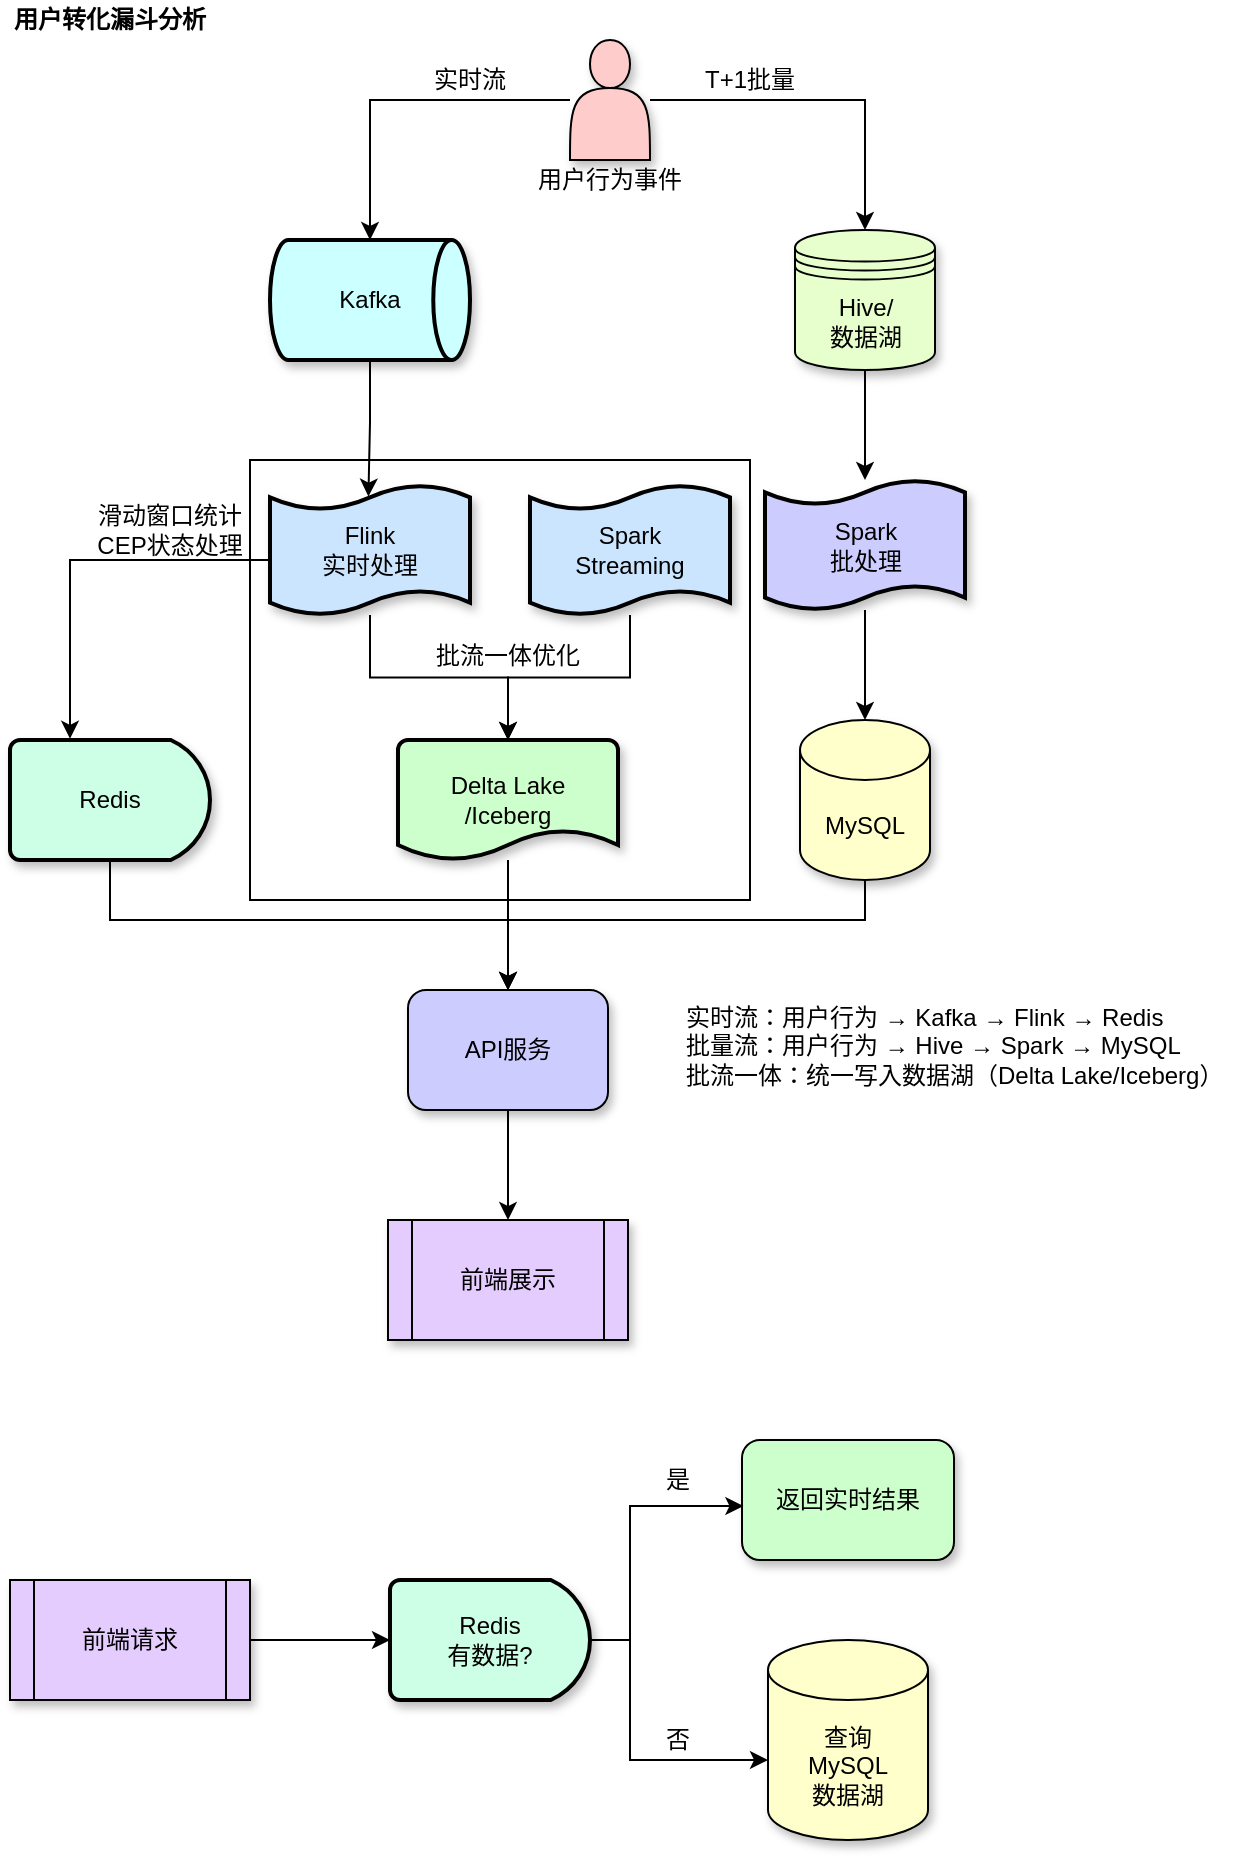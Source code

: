 <mxfile version="28.1.0">
  <diagram name="第 1 页" id="unw2pIpm1u2xaM8AWevN">
    <mxGraphModel dx="1210" dy="534" grid="1" gridSize="10" guides="1" tooltips="1" connect="1" arrows="1" fold="1" page="1" pageScale="1" pageWidth="827" pageHeight="1169" math="0" shadow="0">
      <root>
        <mxCell id="0" />
        <mxCell id="1" parent="0" />
        <mxCell id="BVc5Ka0B3RSAzYxD8DZn-48" value="&lt;div&gt;实时流：用户行为 → Kafka → Flink → Redis&lt;/div&gt;&lt;div&gt;批量流：用户行为 → Hive → Spark → MySQL&lt;/div&gt;&lt;div&gt;批流一体：统一写入数据湖（Delta Lake/Iceberg）&lt;/div&gt;" style="text;strokeColor=none;align=left;fillColor=none;html=1;verticalAlign=middle;whiteSpace=wrap;rounded=0;" parent="1" vertex="1">
          <mxGeometry x="446" y="560" width="280" height="45" as="geometry" />
        </mxCell>
        <mxCell id="EotSLe7ySS3_-DJEFnJH-3" value="" style="group" vertex="1" connectable="0" parent="1">
          <mxGeometry x="110" y="80" width="477.5" height="650" as="geometry" />
        </mxCell>
        <mxCell id="BVc5Ka0B3RSAzYxD8DZn-46" value="" style="rounded=0;whiteSpace=wrap;html=1;" parent="EotSLe7ySS3_-DJEFnJH-3" vertex="1">
          <mxGeometry x="120" y="210" width="250" height="220" as="geometry" />
        </mxCell>
        <mxCell id="BVc5Ka0B3RSAzYxD8DZn-14" style="edgeStyle=orthogonalEdgeStyle;rounded=0;orthogonalLoop=1;jettySize=auto;html=1;" parent="EotSLe7ySS3_-DJEFnJH-3" source="BVc5Ka0B3RSAzYxD8DZn-1" target="BVc5Ka0B3RSAzYxD8DZn-2" edge="1">
          <mxGeometry relative="1" as="geometry" />
        </mxCell>
        <mxCell id="BVc5Ka0B3RSAzYxD8DZn-15" style="edgeStyle=orthogonalEdgeStyle;rounded=0;orthogonalLoop=1;jettySize=auto;html=1;entryX=0.5;entryY=0;entryDx=0;entryDy=0;" parent="EotSLe7ySS3_-DJEFnJH-3" source="BVc5Ka0B3RSAzYxD8DZn-1" target="BVc5Ka0B3RSAzYxD8DZn-3" edge="1">
          <mxGeometry relative="1" as="geometry" />
        </mxCell>
        <mxCell id="BVc5Ka0B3RSAzYxD8DZn-1" value="" style="shape=actor;whiteSpace=wrap;html=1;fillColor=#FFCCCC;shadow=1;" parent="EotSLe7ySS3_-DJEFnJH-3" vertex="1">
          <mxGeometry x="280" width="40" height="60" as="geometry" />
        </mxCell>
        <mxCell id="BVc5Ka0B3RSAzYxD8DZn-2" value="Kafka" style="strokeWidth=2;html=1;shape=mxgraph.flowchart.direct_data;whiteSpace=wrap;shadow=1;fillColor=#CCFFFF;" parent="EotSLe7ySS3_-DJEFnJH-3" vertex="1">
          <mxGeometry x="130" y="100" width="100" height="60" as="geometry" />
        </mxCell>
        <mxCell id="BVc5Ka0B3RSAzYxD8DZn-18" style="edgeStyle=orthogonalEdgeStyle;rounded=0;orthogonalLoop=1;jettySize=auto;html=1;" parent="EotSLe7ySS3_-DJEFnJH-3" source="BVc5Ka0B3RSAzYxD8DZn-3" target="BVc5Ka0B3RSAzYxD8DZn-12" edge="1">
          <mxGeometry relative="1" as="geometry" />
        </mxCell>
        <mxCell id="BVc5Ka0B3RSAzYxD8DZn-3" value="Hive/&lt;div&gt;数据湖&lt;/div&gt;" style="shape=datastore;whiteSpace=wrap;html=1;fillColor=#E6FFCC;shadow=1;" parent="EotSLe7ySS3_-DJEFnJH-3" vertex="1">
          <mxGeometry x="392.5" y="95" width="70" height="70" as="geometry" />
        </mxCell>
        <mxCell id="BVc5Ka0B3RSAzYxD8DZn-6" value="Spark&lt;br&gt;Streaming" style="shape=tape;whiteSpace=wrap;html=1;strokeWidth=2;size=0.19;fillColor=#CCE5FF;shadow=1;" parent="EotSLe7ySS3_-DJEFnJH-3" vertex="1">
          <mxGeometry x="260" y="222.5" width="100" height="65" as="geometry" />
        </mxCell>
        <mxCell id="BVc5Ka0B3RSAzYxD8DZn-7" value="&lt;span style=&quot;text-wrap: nowrap;&quot;&gt;Flink&lt;br&gt;实时处理&lt;/span&gt;" style="shape=tape;whiteSpace=wrap;html=1;strokeWidth=2;size=0.19;fillColor=#CCE5FF;shadow=1;" parent="EotSLe7ySS3_-DJEFnJH-3" vertex="1">
          <mxGeometry x="130" y="222.5" width="100" height="65" as="geometry" />
        </mxCell>
        <mxCell id="BVc5Ka0B3RSAzYxD8DZn-8" value="Delta Lake&lt;br&gt;/Iceberg" style="strokeWidth=2;html=1;shape=mxgraph.flowchart.document2;whiteSpace=wrap;size=0.25;fillColor=#CCFFCC;shadow=1;" parent="EotSLe7ySS3_-DJEFnJH-3" vertex="1">
          <mxGeometry x="194" y="350" width="110" height="60" as="geometry" />
        </mxCell>
        <mxCell id="BVc5Ka0B3RSAzYxD8DZn-41" style="edgeStyle=orthogonalEdgeStyle;rounded=0;orthogonalLoop=1;jettySize=auto;html=1;entryX=0.5;entryY=0;entryDx=0;entryDy=0;" parent="EotSLe7ySS3_-DJEFnJH-3" source="BVc5Ka0B3RSAzYxD8DZn-10" target="BVc5Ka0B3RSAzYxD8DZn-11" edge="1">
          <mxGeometry relative="1" as="geometry" />
        </mxCell>
        <mxCell id="BVc5Ka0B3RSAzYxD8DZn-10" value="API服务" style="rounded=1;whiteSpace=wrap;html=1;fillColor=#CCCCFF;shadow=1;" parent="EotSLe7ySS3_-DJEFnJH-3" vertex="1">
          <mxGeometry x="199" y="475" width="100" height="60" as="geometry" />
        </mxCell>
        <mxCell id="BVc5Ka0B3RSAzYxD8DZn-11" value="前端展示" style="shape=process;whiteSpace=wrap;html=1;backgroundOutline=1;shadow=1;fillColor=#E5CCFF;" parent="EotSLe7ySS3_-DJEFnJH-3" vertex="1">
          <mxGeometry x="189" y="590" width="120" height="60" as="geometry" />
        </mxCell>
        <mxCell id="BVc5Ka0B3RSAzYxD8DZn-12" value="Spark&lt;br&gt;批处理" style="shape=tape;whiteSpace=wrap;html=1;strokeWidth=2;size=0.19;fillColor=#CCCCFF;shadow=1;" parent="EotSLe7ySS3_-DJEFnJH-3" vertex="1">
          <mxGeometry x="377.5" y="220" width="100" height="65" as="geometry" />
        </mxCell>
        <mxCell id="BVc5Ka0B3RSAzYxD8DZn-35" style="edgeStyle=orthogonalEdgeStyle;rounded=0;orthogonalLoop=1;jettySize=auto;html=1;entryX=0.5;entryY=0;entryDx=0;entryDy=0;" parent="EotSLe7ySS3_-DJEFnJH-3" source="BVc5Ka0B3RSAzYxD8DZn-13" target="BVc5Ka0B3RSAzYxD8DZn-10" edge="1">
          <mxGeometry relative="1" as="geometry">
            <Array as="points">
              <mxPoint x="428" y="440" />
              <mxPoint x="249" y="440" />
            </Array>
          </mxGeometry>
        </mxCell>
        <mxCell id="BVc5Ka0B3RSAzYxD8DZn-13" value="MySQL" style="shape=cylinder3;whiteSpace=wrap;html=1;boundedLbl=1;backgroundOutline=1;size=15;fillColor=#FFFFCC;shadow=1;" parent="EotSLe7ySS3_-DJEFnJH-3" vertex="1">
          <mxGeometry x="395" y="340" width="65" height="80" as="geometry" />
        </mxCell>
        <mxCell id="BVc5Ka0B3RSAzYxD8DZn-21" style="edgeStyle=orthogonalEdgeStyle;rounded=0;orthogonalLoop=1;jettySize=auto;html=1;entryX=0.5;entryY=0;entryDx=0;entryDy=0;entryPerimeter=0;" parent="EotSLe7ySS3_-DJEFnJH-3" source="BVc5Ka0B3RSAzYxD8DZn-12" target="BVc5Ka0B3RSAzYxD8DZn-13" edge="1">
          <mxGeometry relative="1" as="geometry" />
        </mxCell>
        <mxCell id="BVc5Ka0B3RSAzYxD8DZn-34" style="edgeStyle=orthogonalEdgeStyle;rounded=0;orthogonalLoop=1;jettySize=auto;html=1;entryX=0.5;entryY=0;entryDx=0;entryDy=0;" parent="EotSLe7ySS3_-DJEFnJH-3" source="BVc5Ka0B3RSAzYxD8DZn-23" target="BVc5Ka0B3RSAzYxD8DZn-10" edge="1">
          <mxGeometry relative="1" as="geometry">
            <Array as="points">
              <mxPoint x="50" y="440" />
              <mxPoint x="249" y="440" />
            </Array>
          </mxGeometry>
        </mxCell>
        <mxCell id="BVc5Ka0B3RSAzYxD8DZn-23" value="&lt;span style=&quot;text-wrap: nowrap;&quot;&gt;Redis&lt;/span&gt;" style="strokeWidth=2;html=1;shape=mxgraph.flowchart.delay;whiteSpace=wrap;fillColor=#CCFFE6;shadow=1;" parent="EotSLe7ySS3_-DJEFnJH-3" vertex="1">
          <mxGeometry y="350" width="100" height="60" as="geometry" />
        </mxCell>
        <mxCell id="BVc5Ka0B3RSAzYxD8DZn-24" style="edgeStyle=orthogonalEdgeStyle;rounded=0;orthogonalLoop=1;jettySize=auto;html=1;entryX=0.291;entryY=-0.01;entryDx=0;entryDy=0;entryPerimeter=0;exitX=0;exitY=0.577;exitDx=0;exitDy=0;exitPerimeter=0;" parent="EotSLe7ySS3_-DJEFnJH-3" source="BVc5Ka0B3RSAzYxD8DZn-7" target="BVc5Ka0B3RSAzYxD8DZn-23" edge="1">
          <mxGeometry relative="1" as="geometry">
            <Array as="points">
              <mxPoint x="30" y="260" />
              <mxPoint x="30" y="349" />
            </Array>
          </mxGeometry>
        </mxCell>
        <mxCell id="BVc5Ka0B3RSAzYxD8DZn-38" style="edgeStyle=orthogonalEdgeStyle;rounded=0;orthogonalLoop=1;jettySize=auto;html=1;entryX=0.5;entryY=0;entryDx=0;entryDy=0;entryPerimeter=0;" parent="EotSLe7ySS3_-DJEFnJH-3" source="BVc5Ka0B3RSAzYxD8DZn-7" target="BVc5Ka0B3RSAzYxD8DZn-8" edge="1">
          <mxGeometry relative="1" as="geometry" />
        </mxCell>
        <mxCell id="BVc5Ka0B3RSAzYxD8DZn-39" style="edgeStyle=orthogonalEdgeStyle;rounded=0;orthogonalLoop=1;jettySize=auto;html=1;entryX=0.5;entryY=0;entryDx=0;entryDy=0;entryPerimeter=0;" parent="EotSLe7ySS3_-DJEFnJH-3" source="BVc5Ka0B3RSAzYxD8DZn-6" target="BVc5Ka0B3RSAzYxD8DZn-8" edge="1">
          <mxGeometry relative="1" as="geometry" />
        </mxCell>
        <mxCell id="BVc5Ka0B3RSAzYxD8DZn-40" style="edgeStyle=orthogonalEdgeStyle;rounded=0;orthogonalLoop=1;jettySize=auto;html=1;entryX=0.492;entryY=0.089;entryDx=0;entryDy=0;entryPerimeter=0;" parent="EotSLe7ySS3_-DJEFnJH-3" source="BVc5Ka0B3RSAzYxD8DZn-2" target="BVc5Ka0B3RSAzYxD8DZn-7" edge="1">
          <mxGeometry relative="1" as="geometry" />
        </mxCell>
        <mxCell id="BVc5Ka0B3RSAzYxD8DZn-42" value="用户行为事件" style="text;strokeColor=none;align=center;fillColor=none;html=1;verticalAlign=middle;whiteSpace=wrap;rounded=0;" parent="EotSLe7ySS3_-DJEFnJH-3" vertex="1">
          <mxGeometry x="260" y="60" width="80" height="20" as="geometry" />
        </mxCell>
        <mxCell id="BVc5Ka0B3RSAzYxD8DZn-43" value="实时流" style="text;strokeColor=none;align=center;fillColor=none;html=1;verticalAlign=middle;whiteSpace=wrap;rounded=0;" parent="EotSLe7ySS3_-DJEFnJH-3" vertex="1">
          <mxGeometry x="210" y="10" width="40" height="20" as="geometry" />
        </mxCell>
        <mxCell id="BVc5Ka0B3RSAzYxD8DZn-44" value="T+1批量" style="text;strokeColor=none;align=center;fillColor=none;html=1;verticalAlign=middle;whiteSpace=wrap;rounded=0;" parent="EotSLe7ySS3_-DJEFnJH-3" vertex="1">
          <mxGeometry x="345" y="10" width="50" height="20" as="geometry" />
        </mxCell>
        <mxCell id="BVc5Ka0B3RSAzYxD8DZn-45" value="滑动窗口统计&lt;br&gt;CEP状态处理" style="text;strokeColor=none;align=center;fillColor=none;html=1;verticalAlign=middle;whiteSpace=wrap;rounded=0;" parent="EotSLe7ySS3_-DJEFnJH-3" vertex="1">
          <mxGeometry x="40" y="230" width="80" height="30" as="geometry" />
        </mxCell>
        <mxCell id="BVc5Ka0B3RSAzYxD8DZn-47" value="批流一体优化" style="text;strokeColor=none;align=center;fillColor=none;html=1;verticalAlign=middle;whiteSpace=wrap;rounded=0;" parent="EotSLe7ySS3_-DJEFnJH-3" vertex="1">
          <mxGeometry x="209" y="300" width="80" height="15" as="geometry" />
        </mxCell>
        <mxCell id="BVc5Ka0B3RSAzYxD8DZn-33" style="edgeStyle=orthogonalEdgeStyle;rounded=0;orthogonalLoop=1;jettySize=auto;html=1;entryX=0.5;entryY=0;entryDx=0;entryDy=0;" parent="EotSLe7ySS3_-DJEFnJH-3" source="BVc5Ka0B3RSAzYxD8DZn-8" target="BVc5Ka0B3RSAzYxD8DZn-10" edge="1">
          <mxGeometry relative="1" as="geometry" />
        </mxCell>
        <mxCell id="EotSLe7ySS3_-DJEFnJH-34" value="" style="group" vertex="1" connectable="0" parent="1">
          <mxGeometry x="110" y="780" width="472" height="200" as="geometry" />
        </mxCell>
        <mxCell id="BVc5Ka0B3RSAzYxD8DZn-49" value="前端请求" style="shape=process;whiteSpace=wrap;html=1;backgroundOutline=1;fillColor=#E5CCFF;shadow=1;" parent="EotSLe7ySS3_-DJEFnJH-34" vertex="1">
          <mxGeometry y="70" width="120" height="60" as="geometry" />
        </mxCell>
        <mxCell id="BVc5Ka0B3RSAzYxD8DZn-50" value="&lt;span style=&quot;text-wrap: nowrap;&quot;&gt;Redis&lt;br&gt;有数据?&lt;/span&gt;" style="strokeWidth=2;html=1;shape=mxgraph.flowchart.delay;whiteSpace=wrap;fillColor=#CCFFE6;shadow=1;" parent="EotSLe7ySS3_-DJEFnJH-34" vertex="1">
          <mxGeometry x="190" y="70" width="100" height="60" as="geometry" />
        </mxCell>
        <mxCell id="BVc5Ka0B3RSAzYxD8DZn-51" value="返回实时结果" style="rounded=1;whiteSpace=wrap;html=1;fillColor=#CCFFCC;shadow=1;" parent="EotSLe7ySS3_-DJEFnJH-34" vertex="1">
          <mxGeometry x="366" width="106" height="60" as="geometry" />
        </mxCell>
        <mxCell id="BVc5Ka0B3RSAzYxD8DZn-52" value="查询&lt;br&gt;MySQL&lt;br&gt;数据湖" style="shape=cylinder3;whiteSpace=wrap;html=1;boundedLbl=1;backgroundOutline=1;size=15;align=center;fillColor=#FFFFCC;shadow=1;" parent="EotSLe7ySS3_-DJEFnJH-34" vertex="1">
          <mxGeometry x="379" y="100" width="80" height="100" as="geometry" />
        </mxCell>
        <mxCell id="BVc5Ka0B3RSAzYxD8DZn-53" style="edgeStyle=orthogonalEdgeStyle;rounded=0;orthogonalLoop=1;jettySize=auto;html=1;entryX=0;entryY=0.5;entryDx=0;entryDy=0;entryPerimeter=0;" parent="EotSLe7ySS3_-DJEFnJH-34" source="BVc5Ka0B3RSAzYxD8DZn-49" target="BVc5Ka0B3RSAzYxD8DZn-50" edge="1">
          <mxGeometry relative="1" as="geometry" />
        </mxCell>
        <mxCell id="BVc5Ka0B3RSAzYxD8DZn-54" style="edgeStyle=orthogonalEdgeStyle;rounded=0;orthogonalLoop=1;jettySize=auto;html=1;entryX=0.007;entryY=0.557;entryDx=0;entryDy=0;entryPerimeter=0;" parent="EotSLe7ySS3_-DJEFnJH-34" source="BVc5Ka0B3RSAzYxD8DZn-50" target="BVc5Ka0B3RSAzYxD8DZn-51" edge="1">
          <mxGeometry relative="1" as="geometry">
            <Array as="points">
              <mxPoint x="310" y="100" />
              <mxPoint x="310" y="33" />
              <mxPoint x="367" y="33" />
            </Array>
          </mxGeometry>
        </mxCell>
        <mxCell id="BVc5Ka0B3RSAzYxD8DZn-55" style="edgeStyle=orthogonalEdgeStyle;rounded=0;orthogonalLoop=1;jettySize=auto;html=1;" parent="EotSLe7ySS3_-DJEFnJH-34" source="BVc5Ka0B3RSAzYxD8DZn-50" edge="1">
          <mxGeometry relative="1" as="geometry">
            <mxPoint x="379" y="160" as="targetPoint" />
            <Array as="points">
              <mxPoint x="310" y="100" />
              <mxPoint x="310" y="160" />
            </Array>
          </mxGeometry>
        </mxCell>
        <mxCell id="BVc5Ka0B3RSAzYxD8DZn-56" value="是" style="text;strokeColor=none;align=center;fillColor=none;html=1;verticalAlign=middle;whiteSpace=wrap;rounded=0;" parent="EotSLe7ySS3_-DJEFnJH-34" vertex="1">
          <mxGeometry x="324" y="10" width="20" height="20" as="geometry" />
        </mxCell>
        <mxCell id="BVc5Ka0B3RSAzYxD8DZn-58" value="否" style="text;strokeColor=none;align=center;fillColor=none;html=1;verticalAlign=middle;whiteSpace=wrap;rounded=0;" parent="EotSLe7ySS3_-DJEFnJH-34" vertex="1">
          <mxGeometry x="324" y="140" width="20" height="20" as="geometry" />
        </mxCell>
        <mxCell id="EotSLe7ySS3_-DJEFnJH-35" value="&lt;b&gt;用户转化漏斗分析&lt;/b&gt;" style="text;strokeColor=none;align=center;fillColor=none;html=1;verticalAlign=middle;whiteSpace=wrap;rounded=0;" vertex="1" parent="1">
          <mxGeometry x="110" y="60" width="100" height="20" as="geometry" />
        </mxCell>
      </root>
    </mxGraphModel>
  </diagram>
</mxfile>
